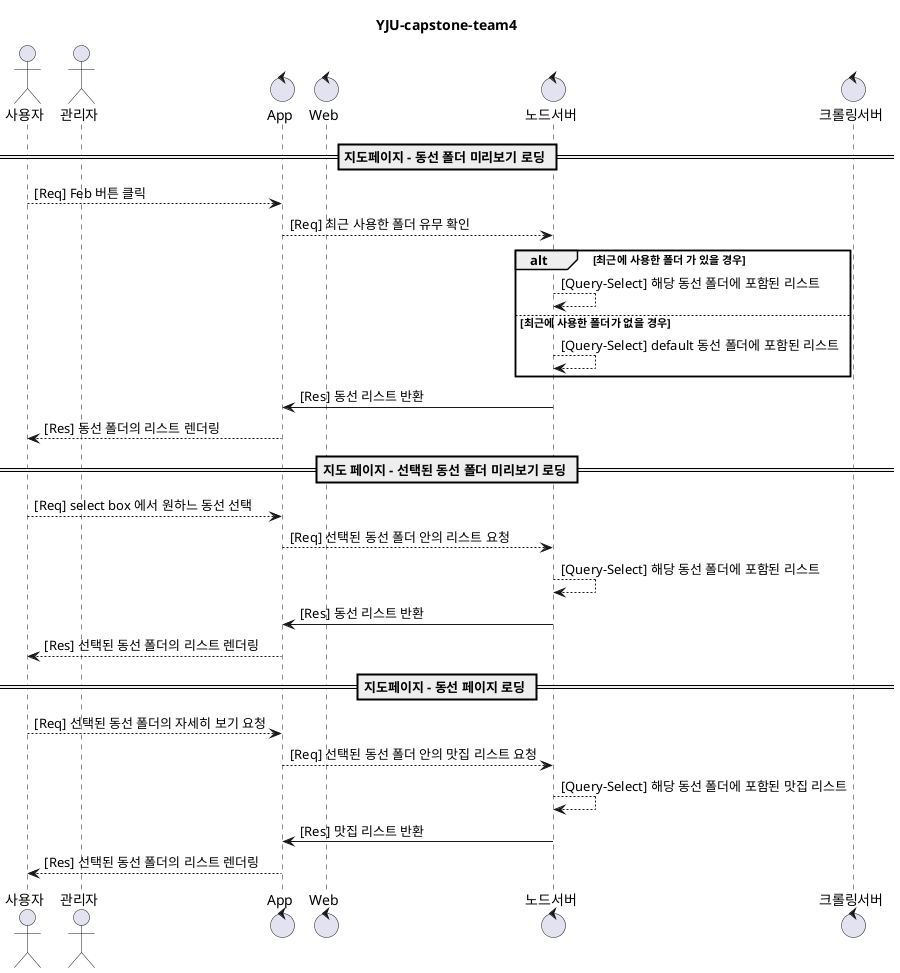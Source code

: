 지도 페이지 동선 미리보기 페이지
@startuml

title YJU-capstone-team4

actor 사용자 as User
actor 관리자 as Admin

control App
control Web
control 노드서버 as Node
control 크롤링서버 as Lamda

== 지도페이지 - 동선 폴더 미리보기 로딩 ==
User --> App : [Req] Feb 버튼 클릭
    App --> Node : [Req] 최근 사용한 폴더 유무 확인
    alt 최근에 사용한 폴더 가 있을 경우
        Node --> Node : [Query-Select] 해당 동선 폴더에 포함된 리스트
    else 최근에 사용한 폴더가 없을 경우
        Node --> Node : [Query-Select] default 동선 폴더에 포함된 리스트
    end
Node -> App : [Res] 동선 리스트 반환
App --> User : [Res] 동선 폴더의 리스트 렌더링


== 지도 페이지 - 선택된 동선 폴더 미리보기 로딩 ==
User --> App : [Req] select box 에서 원하느 동선 선택
App --> Node : [Req] 선택된 동선 폴더 안의 리스트 요청
    Node --> Node : [Query-Select] 해당 동선 폴더에 포함된 리스트
Node -> App : [Res] 동선 리스트 반환
App --> User : [Res] 선택된 동선 폴더의 리스트 렌더링


== 지도페이지 - 동선 페이지 로딩 ==
User --> App : [Req] 선택된 동선 폴더의 자세히 보기 요청
App --> Node : [Req] 선택된 동선 폴더 안의 맛집 리스트 요청
    Node --> Node : [Query-Select] 해당 동선 폴더에 포함된 맛집 리스트
Node -> App : [Res] 맛집 리스트 반환
App --> User : [Res] 선택된 동선 폴더의 리스트 렌더링
@enduml